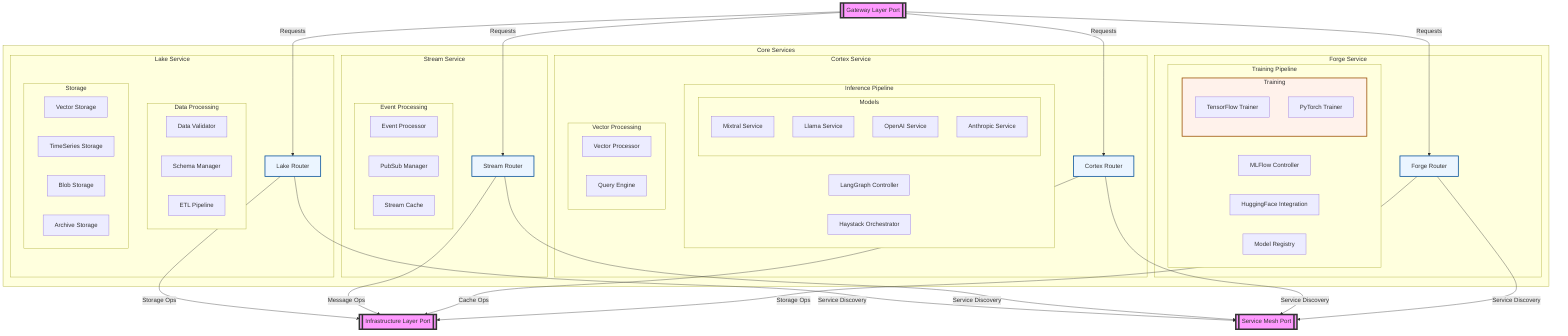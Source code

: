graph TD
    %% External Ports
    Gateway[[Gateway Layer Port]]
    Infrastructure[[Infrastructure Layer Port]]
    ServiceMesh[[Service Mesh Port]]

    subgraph "Core Services"
        direction LR
        subgraph "Lake Service"
            LakeRouter[Lake Router]
            
            subgraph "Data Processing"
                DataValidator[Data Validator]
                SchemaManager[Schema Manager]
                ETLPipeline[ETL Pipeline]
            end
            
            subgraph "Storage"
                VectorStore[Vector Storage]
                TimeSeriesStore[TimeSeries Storage]
                BlobStore[Blob Storage]
                ArchiveStore[Archive Storage]
            end
        end

        subgraph "Stream Service"
            StreamRouter[Stream Router]
            
            subgraph "Event Processing"
                EventProcessor[Event Processor]
                PubSubManager[PubSub Manager]
                StreamCache[Stream Cache]
            end
        end

        subgraph "Cortex Service"
            CortexRouter[Cortex Router]
            
            subgraph "Inference Pipeline"
                LangGraph[LangGraph Controller]
                HaystackOrch[Haystack Orchestrator]
                
                subgraph "Models"
                    MixtralSvc[Mixtral Service]
                    LlamaSvc[Llama Service]
                    OpenAISvc[OpenAI Service]
                    AnthropicSvc[Anthropic Service]
                end
            end
            
            subgraph "Vector Processing"
                VectorProcessor[Vector Processor]
                QueryEngine[Query Engine]
            end
        end

        subgraph "Forge Service"
            ForgeRouter[Forge Router]
            
            subgraph "Training Pipeline"
                MLFlow[MLFlow Controller]
                HFIntegration[HuggingFace Integration]
                ModelRegistry[Model Registry]
                
                subgraph "Training"
                    TFTrainer[TensorFlow Trainer]
                    PyTorchTrainer[PyTorch Trainer]
                end
            end
        end
    end

    %% External Connections
    Gateway -->|Requests| LakeRouter
    Gateway -->|Requests| StreamRouter
    Gateway -->|Requests| CortexRouter
    Gateway -->|Requests| ForgeRouter

    LakeRouter -->|Storage Ops| Infrastructure
    StreamRouter -->|Message Ops| Infrastructure
    CortexRouter -->|Cache Ops| Infrastructure
    ForgeRouter -->|Storage Ops| Infrastructure

    LakeRouter -->|Service Discovery| ServiceMesh
    StreamRouter -->|Service Discovery| ServiceMesh
    CortexRouter -->|Service Discovery| ServiceMesh
    ForgeRouter -->|Service Discovery| ServiceMesh

    %% Style Definitions
    classDef port fill:#f9f,stroke:#333,stroke-width:4px;
    classDef service fill:#ebffeb,stroke:#006600,stroke-width:2px;
    classDef router fill:#ebf5ff,stroke:#004d99,stroke-width:2px;
    classDef pipeline fill:#fff2eb,stroke:#994d00,stroke-width:2px;

    %% Apply styles
    class Gateway,Infrastructure,ServiceMesh port;
    class LakeRouter,StreamRouter,CortexRouter,ForgeRouter router;
    class DataProcessing,EventProcessing,InferencePipeline,Training pipeline;